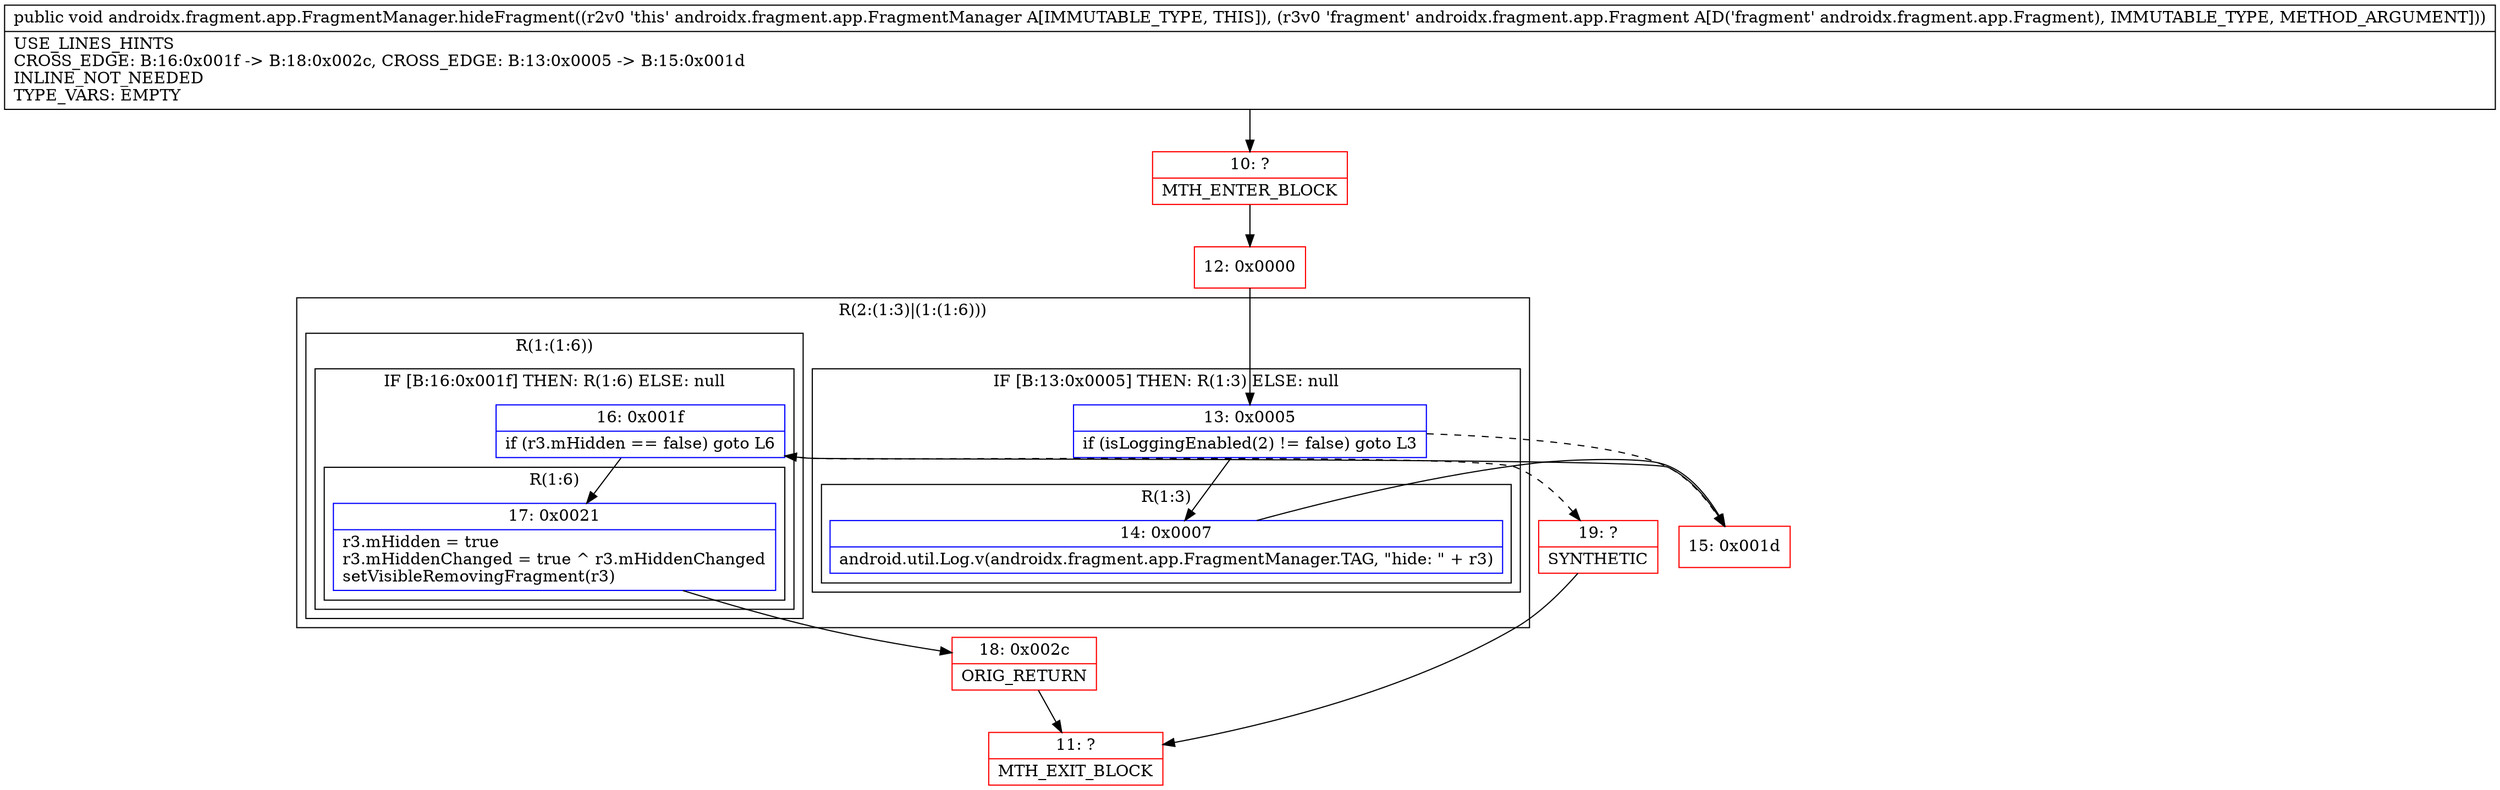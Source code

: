 digraph "CFG forandroidx.fragment.app.FragmentManager.hideFragment(Landroidx\/fragment\/app\/Fragment;)V" {
subgraph cluster_Region_597024431 {
label = "R(2:(1:3)|(1:(1:6)))";
node [shape=record,color=blue];
subgraph cluster_IfRegion_1314828723 {
label = "IF [B:13:0x0005] THEN: R(1:3) ELSE: null";
node [shape=record,color=blue];
Node_13 [shape=record,label="{13\:\ 0x0005|if (isLoggingEnabled(2) != false) goto L3\l}"];
subgraph cluster_Region_1477258828 {
label = "R(1:3)";
node [shape=record,color=blue];
Node_14 [shape=record,label="{14\:\ 0x0007|android.util.Log.v(androidx.fragment.app.FragmentManager.TAG, \"hide: \" + r3)\l}"];
}
}
subgraph cluster_Region_709928269 {
label = "R(1:(1:6))";
node [shape=record,color=blue];
subgraph cluster_IfRegion_658339342 {
label = "IF [B:16:0x001f] THEN: R(1:6) ELSE: null";
node [shape=record,color=blue];
Node_16 [shape=record,label="{16\:\ 0x001f|if (r3.mHidden == false) goto L6\l}"];
subgraph cluster_Region_475371635 {
label = "R(1:6)";
node [shape=record,color=blue];
Node_17 [shape=record,label="{17\:\ 0x0021|r3.mHidden = true\lr3.mHiddenChanged = true ^ r3.mHiddenChanged\lsetVisibleRemovingFragment(r3)\l}"];
}
}
}
}
Node_10 [shape=record,color=red,label="{10\:\ ?|MTH_ENTER_BLOCK\l}"];
Node_12 [shape=record,color=red,label="{12\:\ 0x0000}"];
Node_15 [shape=record,color=red,label="{15\:\ 0x001d}"];
Node_18 [shape=record,color=red,label="{18\:\ 0x002c|ORIG_RETURN\l}"];
Node_11 [shape=record,color=red,label="{11\:\ ?|MTH_EXIT_BLOCK\l}"];
Node_19 [shape=record,color=red,label="{19\:\ ?|SYNTHETIC\l}"];
MethodNode[shape=record,label="{public void androidx.fragment.app.FragmentManager.hideFragment((r2v0 'this' androidx.fragment.app.FragmentManager A[IMMUTABLE_TYPE, THIS]), (r3v0 'fragment' androidx.fragment.app.Fragment A[D('fragment' androidx.fragment.app.Fragment), IMMUTABLE_TYPE, METHOD_ARGUMENT]))  | USE_LINES_HINTS\lCROSS_EDGE: B:16:0x001f \-\> B:18:0x002c, CROSS_EDGE: B:13:0x0005 \-\> B:15:0x001d\lINLINE_NOT_NEEDED\lTYPE_VARS: EMPTY\l}"];
MethodNode -> Node_10;Node_13 -> Node_14;
Node_13 -> Node_15[style=dashed];
Node_14 -> Node_15;
Node_16 -> Node_17;
Node_16 -> Node_19[style=dashed];
Node_17 -> Node_18;
Node_10 -> Node_12;
Node_12 -> Node_13;
Node_15 -> Node_16;
Node_18 -> Node_11;
Node_19 -> Node_11;
}


